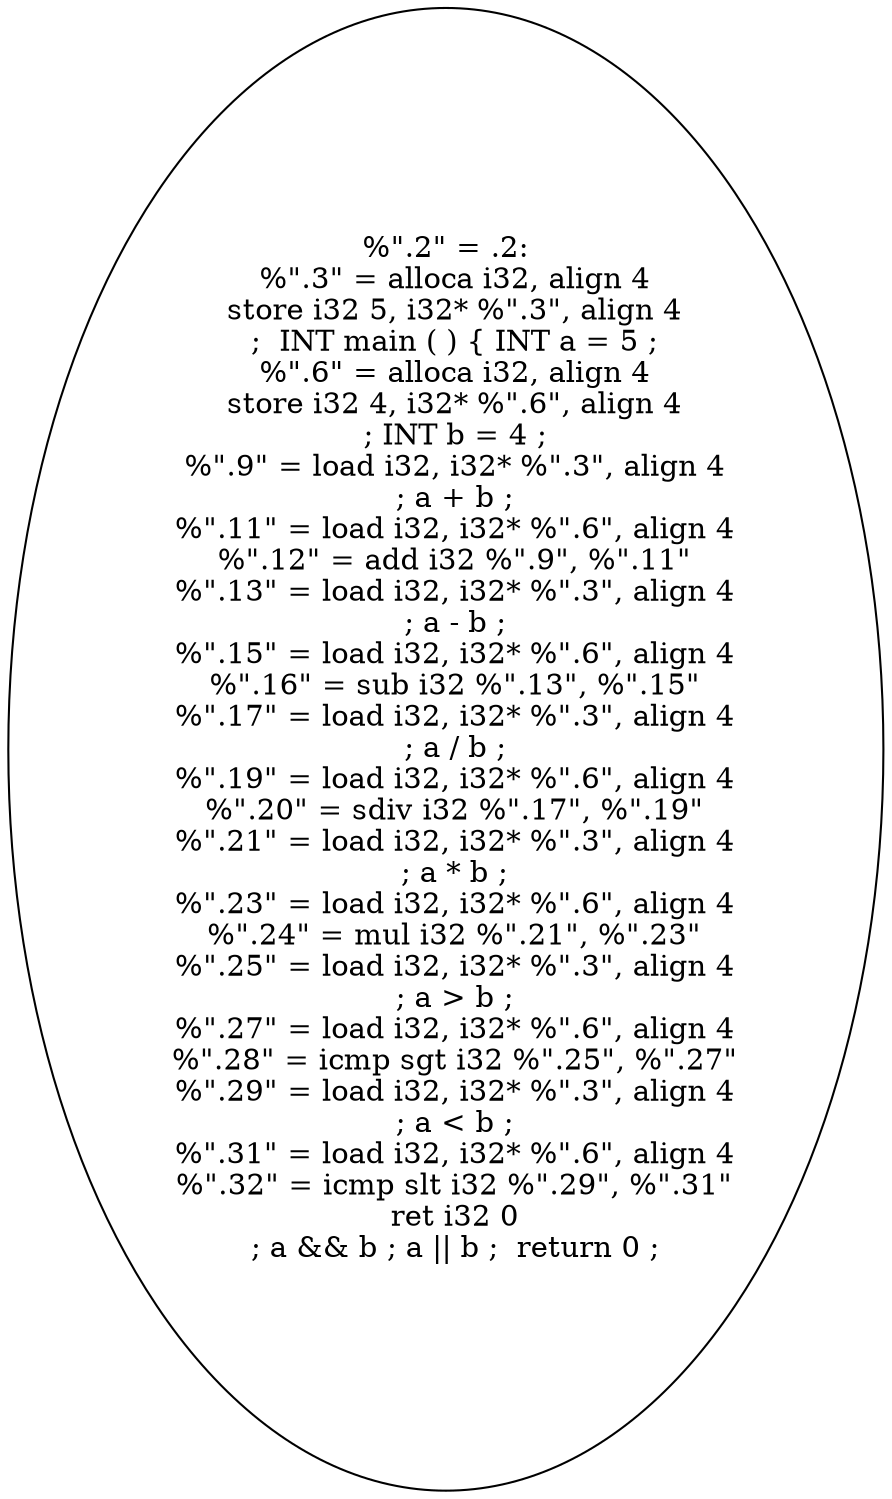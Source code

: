digraph AST {
  "135951639648128" [label="%\".2\" = .2:
  %\".3\" = alloca i32, align 4
  store i32 5, i32* %\".3\", align 4
  ;  INT main ( ) { INT a = 5 ;
  %\".6\" = alloca i32, align 4
  store i32 4, i32* %\".6\", align 4
  ; INT b = 4 ;
  %\".9\" = load i32, i32* %\".3\", align 4
  ; a + b ;
  %\".11\" = load i32, i32* %\".6\", align 4
  %\".12\" = add i32 %\".9\", %\".11\"
  %\".13\" = load i32, i32* %\".3\", align 4
  ; a - b ;
  %\".15\" = load i32, i32* %\".6\", align 4
  %\".16\" = sub i32 %\".13\", %\".15\"
  %\".17\" = load i32, i32* %\".3\", align 4
  ; a / b ;
  %\".19\" = load i32, i32* %\".6\", align 4
  %\".20\" = sdiv i32 %\".17\", %\".19\"
  %\".21\" = load i32, i32* %\".3\", align 4
  ; a * b ;
  %\".23\" = load i32, i32* %\".6\", align 4
  %\".24\" = mul i32 %\".21\", %\".23\"
  %\".25\" = load i32, i32* %\".3\", align 4
  ; a > b ;
  %\".27\" = load i32, i32* %\".6\", align 4
  %\".28\" = icmp sgt i32 %\".25\", %\".27\"
  %\".29\" = load i32, i32* %\".3\", align 4
  ; a < b ;
  %\".31\" = load i32, i32* %\".6\", align 4
  %\".32\" = icmp slt i32 %\".29\", %\".31\"
  ret i32 0
  ; a && b ; a || b ;  return 0 ;"];
}
